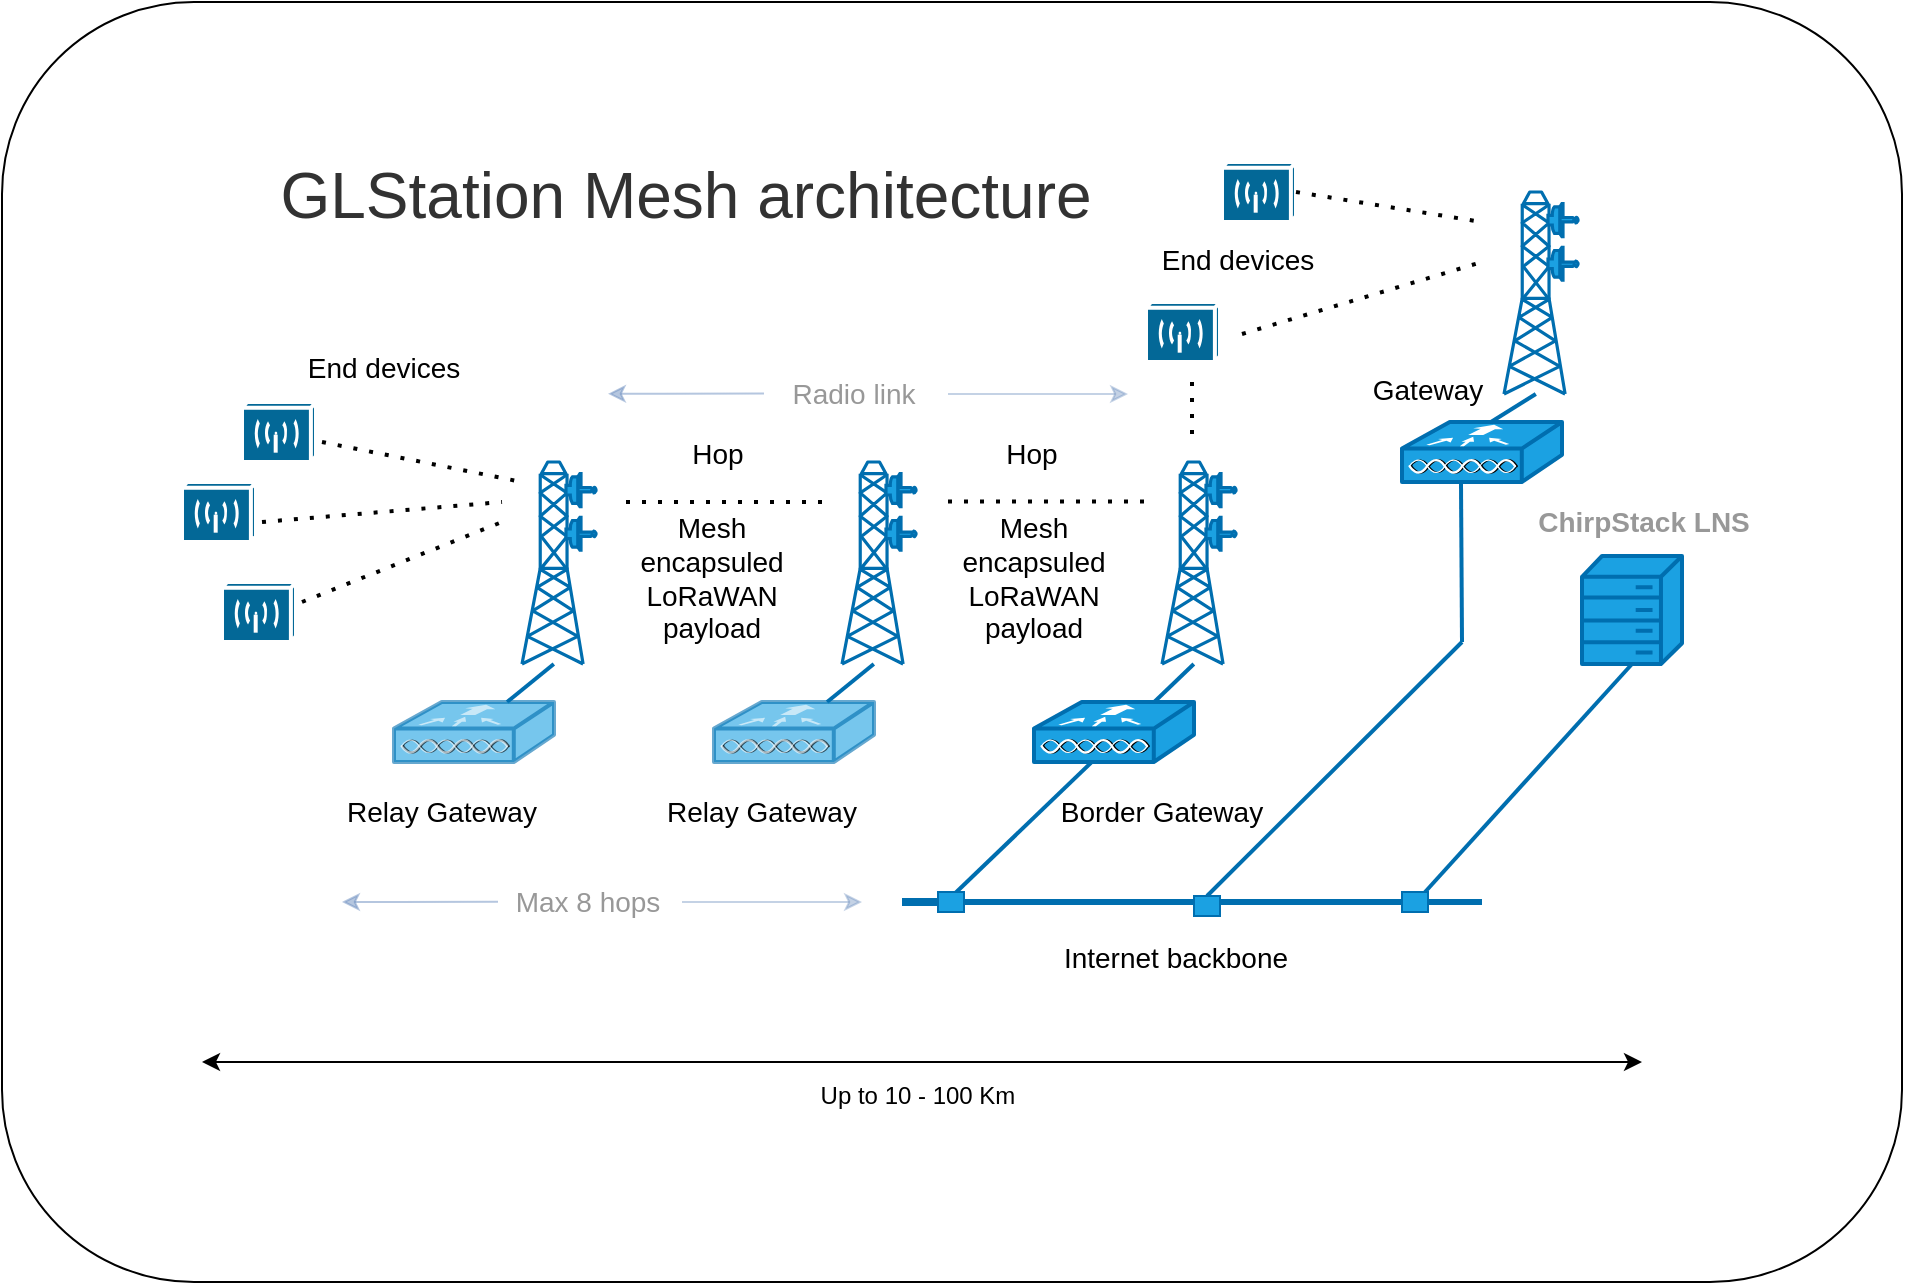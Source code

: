 <mxfile>
    <diagram id="FKvJUptBVRFmlH8alIOe" name="Page-1">
        <mxGraphModel dx="1709" dy="1597" grid="1" gridSize="10" guides="1" tooltips="1" connect="1" arrows="1" fold="1" page="1" pageScale="1" pageWidth="850" pageHeight="1100" math="0" shadow="0">
            <root>
                <mxCell id="0"/>
                <mxCell id="1" parent="0"/>
                <mxCell id="70" value="" style="rounded=1;whiteSpace=wrap;html=1;fontSize=12;" parent="1" vertex="1">
                    <mxGeometry x="-60" y="-50" width="950" height="640" as="geometry"/>
                </mxCell>
                <mxCell id="2" value="" style="shape=mxgraph.cisco.wireless.radio_tower;sketch=0;html=1;pointerEvents=1;dashed=0;fillColor=#1ba1e2;strokeColor=#006EAF;strokeWidth=2;verticalLabelPosition=bottom;verticalAlign=top;align=center;outlineConnect=0;fontColor=#ffffff;" parent="1" vertex="1">
                    <mxGeometry x="200" y="180" width="37" height="101" as="geometry"/>
                </mxCell>
                <mxCell id="3" value="" style="shape=mxgraph.cisco.wireless.radio_tower;sketch=0;html=1;pointerEvents=1;dashed=0;fillColor=#1ba1e2;strokeColor=#006EAF;strokeWidth=2;verticalLabelPosition=bottom;verticalAlign=top;align=center;outlineConnect=0;flipV=0;flipH=0;fontColor=#ffffff;" parent="1" vertex="1">
                    <mxGeometry x="360" y="180" width="37" height="101" as="geometry"/>
                </mxCell>
                <mxCell id="5" value="" style="shape=mxgraph.cisco.wireless.radio_tower;sketch=0;html=1;pointerEvents=1;dashed=0;fillColor=#1ba1e2;strokeColor=#006EAF;strokeWidth=2;verticalLabelPosition=bottom;verticalAlign=top;align=center;outlineConnect=0;flipV=0;flipH=0;fontColor=#ffffff;" parent="1" vertex="1">
                    <mxGeometry x="520" y="180" width="37" height="101" as="geometry"/>
                </mxCell>
                <mxCell id="9" value="" style="shape=mxgraph.cisco.wireless.wireless_transport;sketch=0;html=1;pointerEvents=1;dashed=0;fillColor=#036897;strokeColor=#ffffff;strokeWidth=2;verticalLabelPosition=bottom;verticalAlign=top;align=center;outlineConnect=0;" parent="1" vertex="1">
                    <mxGeometry x="50" y="240" width="37" height="30" as="geometry"/>
                </mxCell>
                <mxCell id="10" value="" style="shape=mxgraph.cisco.wireless.wireless_transport;sketch=0;html=1;pointerEvents=1;dashed=0;fillColor=#036897;strokeColor=#ffffff;strokeWidth=2;verticalLabelPosition=bottom;verticalAlign=top;align=center;outlineConnect=0;" parent="1" vertex="1">
                    <mxGeometry x="30" y="190" width="37" height="30" as="geometry"/>
                </mxCell>
                <mxCell id="11" value="" style="shape=mxgraph.cisco.wireless.wireless_transport;sketch=0;html=1;pointerEvents=1;dashed=0;fillColor=#036897;strokeColor=#ffffff;strokeWidth=2;verticalLabelPosition=bottom;verticalAlign=top;align=center;outlineConnect=0;" parent="1" vertex="1">
                    <mxGeometry x="60" y="150" width="37" height="30" as="geometry"/>
                </mxCell>
                <mxCell id="16" value="" style="endArrow=none;html=1;startArrow=none;strokeWidth=3;fillColor=#1ba1e2;strokeColor=#006EAF;" parent="1" source="22" edge="1">
                    <mxGeometry width="50" height="50" relative="1" as="geometry">
                        <mxPoint x="390" y="400" as="sourcePoint"/>
                        <mxPoint x="680" y="400" as="targetPoint"/>
                    </mxGeometry>
                </mxCell>
                <mxCell id="18" value="" style="endArrow=none;html=1;entryX=0.5;entryY=1;entryDx=0;entryDy=0;entryPerimeter=0;strokeWidth=2;fillColor=#1ba1e2;strokeColor=#006EAF;" parent="1" target="13" edge="1">
                    <mxGeometry width="50" height="50" relative="1" as="geometry">
                        <mxPoint x="647" y="400" as="sourcePoint"/>
                        <mxPoint x="697" y="350" as="targetPoint"/>
                    </mxGeometry>
                </mxCell>
                <mxCell id="21" value="" style="endArrow=none;html=1;entryX=0.43;entryY=1;entryDx=0;entryDy=0;entryPerimeter=0;strokeWidth=2;fillColor=#1ba1e2;strokeColor=#006EAF;" parent="1" target="5" edge="1">
                    <mxGeometry width="50" height="50" relative="1" as="geometry">
                        <mxPoint x="412.0" y="400" as="sourcePoint"/>
                        <mxPoint x="520.0" y="281" as="targetPoint"/>
                    </mxGeometry>
                </mxCell>
                <mxCell id="27" value="" style="endArrow=none;html=1;strokeWidth=4;fillColor=#1ba1e2;strokeColor=#006EAF;" parent="1" target="22" edge="1">
                    <mxGeometry width="50" height="50" relative="1" as="geometry">
                        <mxPoint x="390" y="400" as="sourcePoint"/>
                        <mxPoint x="647" y="400" as="targetPoint"/>
                    </mxGeometry>
                </mxCell>
                <mxCell id="22" value="" style="rounded=1;whiteSpace=wrap;html=1;arcSize=0;fillColor=#1ba1e2;fontColor=#ffffff;strokeColor=#006EAF;" parent="1" vertex="1">
                    <mxGeometry x="408" y="395" width="13" height="10" as="geometry"/>
                </mxCell>
                <mxCell id="28" value="" style="rounded=1;whiteSpace=wrap;html=1;arcSize=0;fillColor=#1ba1e2;fontColor=#ffffff;strokeColor=#006EAF;" parent="1" vertex="1">
                    <mxGeometry x="640" y="395" width="13" height="10" as="geometry"/>
                </mxCell>
                <mxCell id="32" value="" style="endArrow=none;dashed=1;html=1;dashPattern=1 3;strokeWidth=2;" parent="1" edge="1">
                    <mxGeometry width="50" height="50" relative="1" as="geometry">
                        <mxPoint x="100" y="170" as="sourcePoint"/>
                        <mxPoint x="200" y="190" as="targetPoint"/>
                    </mxGeometry>
                </mxCell>
                <mxCell id="33" value="" style="endArrow=none;dashed=1;html=1;dashPattern=1 3;strokeWidth=2;" parent="1" edge="1">
                    <mxGeometry width="50" height="50" relative="1" as="geometry">
                        <mxPoint x="70" y="210" as="sourcePoint"/>
                        <mxPoint x="190" y="200" as="targetPoint"/>
                    </mxGeometry>
                </mxCell>
                <mxCell id="34" value="" style="endArrow=none;dashed=1;html=1;dashPattern=1 3;strokeWidth=2;" parent="1" edge="1">
                    <mxGeometry width="50" height="50" relative="1" as="geometry">
                        <mxPoint x="90" y="250" as="sourcePoint"/>
                        <mxPoint x="190" y="210" as="targetPoint"/>
                    </mxGeometry>
                </mxCell>
                <mxCell id="35" value="ChirpStack LNS" style="rounded=0;whiteSpace=wrap;html=1;fillColor=none;strokeColor=none;fontStyle=1;fontSize=14;textOpacity=40;" parent="1" vertex="1">
                    <mxGeometry x="701" y="195" width="120" height="30" as="geometry"/>
                </mxCell>
                <mxCell id="36" value="&lt;span style=&quot;font-weight: normal;&quot;&gt;Internet backbone&lt;/span&gt;" style="rounded=0;whiteSpace=wrap;html=1;fillColor=none;strokeColor=none;fontStyle=1;fontSize=14;" parent="1" vertex="1">
                    <mxGeometry x="456" y="413" width="142" height="30" as="geometry"/>
                </mxCell>
                <mxCell id="37" value="" style="endArrow=none;dashed=1;html=1;dashPattern=1 3;strokeWidth=2;" parent="1" edge="1">
                    <mxGeometry width="50" height="50" relative="1" as="geometry">
                        <mxPoint x="350" y="200" as="sourcePoint"/>
                        <mxPoint x="250" y="200" as="targetPoint"/>
                    </mxGeometry>
                </mxCell>
                <mxCell id="38" value="" style="endArrow=none;dashed=1;html=1;dashPattern=1 3;strokeWidth=2;" parent="1" edge="1">
                    <mxGeometry width="50" height="50" relative="1" as="geometry">
                        <mxPoint x="511" y="199.8" as="sourcePoint"/>
                        <mxPoint x="411" y="199.8" as="targetPoint"/>
                    </mxGeometry>
                </mxCell>
                <mxCell id="13" value="" style="shape=mxgraph.cisco.misc.hp_mini;sketch=0;html=1;pointerEvents=1;dashed=0;fillColor=#1ba1e2;strokeColor=#006EAF;strokeWidth=2;verticalLabelPosition=bottom;verticalAlign=top;align=center;outlineConnect=0;fontColor=#ffffff;" parent="1" vertex="1">
                    <mxGeometry x="730" y="227" width="50" height="54" as="geometry"/>
                </mxCell>
                <mxCell id="7" value="" style="shape=mxgraph.cisco.wireless.wlan_controller;sketch=0;html=1;pointerEvents=1;dashed=0;fillColor=#1ba1e2;strokeColor=#006EAF;strokeWidth=2;verticalLabelPosition=bottom;verticalAlign=top;align=center;outlineConnect=0;fontColor=#ffffff;" parent="1" vertex="1">
                    <mxGeometry x="456" y="300" width="80" height="30" as="geometry"/>
                </mxCell>
                <mxCell id="39" value="Border Gateway" style="rounded=0;whiteSpace=wrap;html=1;fillColor=none;strokeColor=none;fontSize=14;" parent="1" vertex="1">
                    <mxGeometry x="460" y="340" width="120" height="30" as="geometry"/>
                </mxCell>
                <mxCell id="40" value="" style="shape=mxgraph.cisco.wireless.radio_tower;sketch=0;html=1;pointerEvents=1;dashed=0;fillColor=#1ba1e2;strokeColor=#006EAF;strokeWidth=2;verticalLabelPosition=bottom;verticalAlign=top;align=center;outlineConnect=0;flipV=0;flipH=0;fontColor=#ffffff;" parent="1" vertex="1">
                    <mxGeometry x="691" y="45" width="37" height="101" as="geometry"/>
                </mxCell>
                <mxCell id="43" value="" style="shape=mxgraph.cisco.wireless.wireless_transport;sketch=0;html=1;pointerEvents=1;dashed=0;fillColor=#036897;strokeColor=#ffffff;strokeWidth=2;verticalLabelPosition=bottom;verticalAlign=top;align=center;outlineConnect=0;" parent="1" vertex="1">
                    <mxGeometry x="550" y="30" width="37" height="30" as="geometry"/>
                </mxCell>
                <mxCell id="46" value="" style="endArrow=none;html=1;strokeWidth=2;startArrow=none;exitX=0.5;exitY=0;exitDx=0;exitDy=0;fillColor=#1ba1e2;strokeColor=#006EAF;" parent="1" source="47" edge="1">
                    <mxGeometry width="50" height="50" relative="1" as="geometry">
                        <mxPoint x="550" y="390" as="sourcePoint"/>
                        <mxPoint x="670" y="270" as="targetPoint"/>
                    </mxGeometry>
                </mxCell>
                <mxCell id="50" value="" style="endArrow=none;html=1;strokeWidth=2;startArrow=none;fillColor=#1ba1e2;strokeColor=#006EAF;" parent="1" edge="1">
                    <mxGeometry width="50" height="50" relative="1" as="geometry">
                        <mxPoint x="670" y="270" as="sourcePoint"/>
                        <mxPoint x="669.5" y="190.5" as="targetPoint"/>
                    </mxGeometry>
                </mxCell>
                <mxCell id="51" value="Gateway" style="rounded=0;whiteSpace=wrap;html=1;fillColor=none;strokeColor=none;fontSize=14;" parent="1" vertex="1">
                    <mxGeometry x="620" y="129" width="66" height="30" as="geometry"/>
                </mxCell>
                <mxCell id="52" value="" style="endArrow=none;dashed=1;html=1;dashPattern=1 3;strokeWidth=2;" parent="1" edge="1">
                    <mxGeometry width="50" height="50" relative="1" as="geometry">
                        <mxPoint x="587" y="45" as="sourcePoint"/>
                        <mxPoint x="680" y="60" as="targetPoint"/>
                    </mxGeometry>
                </mxCell>
                <mxCell id="53" value="" style="endArrow=none;html=1;strokeWidth=2;entryX=0.43;entryY=1;entryDx=0;entryDy=0;entryPerimeter=0;fillColor=#1ba1e2;strokeColor=#006EAF;" parent="1" target="40" edge="1">
                    <mxGeometry width="50" height="50" relative="1" as="geometry">
                        <mxPoint x="684.5" y="160" as="sourcePoint"/>
                        <mxPoint x="734.5" y="110" as="targetPoint"/>
                    </mxGeometry>
                </mxCell>
                <mxCell id="54" value="" style="endArrow=classic;startArrow=classic;html=1;strokeWidth=1;" parent="1" edge="1">
                    <mxGeometry width="50" height="50" relative="1" as="geometry">
                        <mxPoint x="40" y="480" as="sourcePoint"/>
                        <mxPoint x="760" y="480" as="targetPoint"/>
                    </mxGeometry>
                </mxCell>
                <mxCell id="56" value="Relay Gateway" style="rounded=0;whiteSpace=wrap;html=1;fillColor=none;strokeColor=none;fontSize=14;" parent="1" vertex="1">
                    <mxGeometry x="110" y="340" width="100" height="30" as="geometry"/>
                </mxCell>
                <mxCell id="57" value="Relay Gateway" style="rounded=0;whiteSpace=wrap;html=1;fillColor=none;strokeColor=none;fontSize=14;" parent="1" vertex="1">
                    <mxGeometry x="270" y="340" width="100" height="30" as="geometry"/>
                </mxCell>
                <mxCell id="58" value="" style="endArrow=none;dashed=1;html=1;dashPattern=1 3;strokeWidth=2;" parent="1" edge="1">
                    <mxGeometry width="50" height="50" relative="1" as="geometry">
                        <mxPoint x="560" y="116" as="sourcePoint"/>
                        <mxPoint x="680" y="80" as="targetPoint"/>
                    </mxGeometry>
                </mxCell>
                <mxCell id="59" value="Up to 10 - 100 Km" style="rounded=0;whiteSpace=wrap;html=1;fillColor=none;strokeColor=none;" parent="1" vertex="1">
                    <mxGeometry x="340" y="482" width="116" height="30" as="geometry"/>
                </mxCell>
                <mxCell id="60" value="End devices" style="rounded=0;whiteSpace=wrap;html=1;fillColor=none;strokeColor=none;fontSize=14;" parent="1" vertex="1">
                    <mxGeometry x="81" y="118" width="100" height="30" as="geometry"/>
                </mxCell>
                <mxCell id="61" value="End devices" style="rounded=0;whiteSpace=wrap;html=1;fillColor=none;strokeColor=none;fontSize=14;" parent="1" vertex="1">
                    <mxGeometry x="508" y="64" width="100" height="30" as="geometry"/>
                </mxCell>
                <mxCell id="62" value="Hop" style="rounded=0;whiteSpace=wrap;html=1;fillColor=none;strokeColor=none;fontSize=14;" parent="1" vertex="1">
                    <mxGeometry x="278" y="161" width="40" height="30" as="geometry"/>
                </mxCell>
                <mxCell id="63" value="Hop" style="rounded=0;whiteSpace=wrap;html=1;fillColor=none;strokeColor=none;fontSize=14;" parent="1" vertex="1">
                    <mxGeometry x="435" y="161" width="40" height="30" as="geometry"/>
                </mxCell>
                <mxCell id="64" value="" style="endArrow=none;html=1;entryX=0.43;entryY=1;entryDx=0;entryDy=0;entryPerimeter=0;strokeWidth=2;fillColor=#1ba1e2;strokeColor=#006EAF;" parent="1" target="3" edge="1">
                    <mxGeometry width="50" height="50" relative="1" as="geometry">
                        <mxPoint x="352.55" y="300" as="sourcePoint"/>
                        <mxPoint x="476.46" y="181" as="targetPoint"/>
                    </mxGeometry>
                </mxCell>
                <mxCell id="65" value="" style="endArrow=none;html=1;entryX=0.43;entryY=1;entryDx=0;entryDy=0;entryPerimeter=0;strokeWidth=2;fillColor=#1ba1e2;strokeColor=#006EAF;" parent="1" edge="1">
                    <mxGeometry width="50" height="50" relative="1" as="geometry">
                        <mxPoint x="192.55" y="300" as="sourcePoint"/>
                        <mxPoint x="215.91" y="281" as="targetPoint"/>
                    </mxGeometry>
                </mxCell>
                <mxCell id="66" value="GLStation Mesh architecture" style="rounded=0;whiteSpace=wrap;html=1;fillColor=none;strokeColor=none;fontSize=32;textOpacity=80;" parent="1" vertex="1">
                    <mxGeometry x="72" y="15" width="420" height="64" as="geometry"/>
                </mxCell>
                <mxCell id="6" value="" style="shape=mxgraph.cisco.wireless.wlan_controller;sketch=0;html=1;pointerEvents=1;dashed=0;fillColor=#1ba1e2;strokeColor=#006EAF;strokeWidth=2;verticalLabelPosition=bottom;verticalAlign=top;align=center;outlineConnect=0;opacity=60;fontColor=#ffffff;" parent="1" vertex="1">
                    <mxGeometry x="296" y="300" width="80" height="30" as="geometry"/>
                </mxCell>
                <mxCell id="4" value="" style="shape=mxgraph.cisco.wireless.wlan_controller;sketch=0;html=1;pointerEvents=1;dashed=0;fillColor=#1ba1e2;strokeColor=#006EAF;strokeWidth=2;verticalLabelPosition=bottom;verticalAlign=top;align=center;outlineConnect=0;opacity=60;fontColor=#ffffff;" parent="1" vertex="1">
                    <mxGeometry x="136" y="300" width="80" height="30" as="geometry"/>
                </mxCell>
                <mxCell id="67" value="Mesh encapsuled LoRaWAN payload" style="rounded=0;whiteSpace=wrap;html=1;fillColor=none;strokeColor=none;fontSize=14;" parent="1" vertex="1">
                    <mxGeometry x="250" y="223" width="90" height="30" as="geometry"/>
                </mxCell>
                <mxCell id="68" value="Mesh encapsuled LoRaWAN payload" style="rounded=0;whiteSpace=wrap;html=1;fillColor=none;strokeColor=none;fontSize=14;" parent="1" vertex="1">
                    <mxGeometry x="412" y="223" width="88" height="30" as="geometry"/>
                </mxCell>
                <mxCell id="41" value="" style="shape=mxgraph.cisco.wireless.wlan_controller;sketch=0;html=1;pointerEvents=1;dashed=0;fillColor=#1ba1e2;strokeColor=#006EAF;strokeWidth=2;verticalLabelPosition=bottom;verticalAlign=top;align=center;outlineConnect=0;fontColor=#ffffff;" parent="1" vertex="1">
                    <mxGeometry x="640" y="160" width="80" height="30" as="geometry"/>
                </mxCell>
                <mxCell id="71" value="" style="shape=mxgraph.cisco.wireless.wireless_transport;sketch=0;html=1;pointerEvents=1;dashed=0;fillColor=#036897;strokeColor=#ffffff;strokeWidth=2;verticalLabelPosition=bottom;verticalAlign=top;align=center;outlineConnect=0;" parent="1" vertex="1">
                    <mxGeometry x="512" y="100" width="37" height="30" as="geometry"/>
                </mxCell>
                <mxCell id="47" value="" style="rounded=1;whiteSpace=wrap;html=1;arcSize=0;fillColor=#1ba1e2;fontColor=#ffffff;strokeColor=#006EAF;" parent="1" vertex="1">
                    <mxGeometry x="536" y="397" width="13" height="10" as="geometry"/>
                </mxCell>
                <mxCell id="74" value="" style="endArrow=none;dashed=1;html=1;dashPattern=1 3;strokeWidth=2;" parent="1" edge="1">
                    <mxGeometry width="50" height="50" relative="1" as="geometry">
                        <mxPoint x="535" y="140" as="sourcePoint"/>
                        <mxPoint x="535" y="170" as="targetPoint"/>
                    </mxGeometry>
                </mxCell>
                <mxCell id="76" value="Max 8 hops" style="rounded=0;whiteSpace=wrap;html=1;fillColor=none;strokeColor=none;fontSize=14;textOpacity=40;" parent="1" vertex="1">
                    <mxGeometry x="188" y="385" width="90" height="30" as="geometry"/>
                </mxCell>
                <mxCell id="78" value="" style="endArrow=classic;startArrow=none;html=1;startFill=0;fillColor=#dae8fc;gradientColor=#7ea6e0;strokeColor=#6c8ebf;opacity=40;" parent="1" edge="1">
                    <mxGeometry width="50" height="50" relative="1" as="geometry">
                        <mxPoint x="280" y="400" as="sourcePoint"/>
                        <mxPoint x="370" y="400" as="targetPoint"/>
                    </mxGeometry>
                </mxCell>
                <mxCell id="79" value="" style="endArrow=none;startArrow=classic;html=1;entryX=0.447;entryY=0.714;entryDx=0;entryDy=0;entryPerimeter=0;endFill=0;fillColor=#dae8fc;strokeColor=#6c8ebf;gradientColor=#7ea6e0;opacity=50;" parent="1" edge="1">
                    <mxGeometry width="50" height="50" relative="1" as="geometry">
                        <mxPoint x="110" y="400" as="sourcePoint"/>
                        <mxPoint x="188.0" y="399.83" as="targetPoint"/>
                        <Array as="points">
                            <mxPoint x="128.05" y="399.99"/>
                        </Array>
                    </mxGeometry>
                </mxCell>
                <mxCell id="82" value="Radio link" style="rounded=0;whiteSpace=wrap;html=1;fillColor=none;strokeColor=none;fontSize=14;textOpacity=40;" vertex="1" parent="1">
                    <mxGeometry x="321" y="131" width="90" height="30" as="geometry"/>
                </mxCell>
                <mxCell id="83" value="" style="endArrow=classic;startArrow=none;html=1;startFill=0;fillColor=#dae8fc;gradientColor=#7ea6e0;strokeColor=#6c8ebf;opacity=40;" edge="1" parent="1">
                    <mxGeometry width="50" height="50" relative="1" as="geometry">
                        <mxPoint x="413.0" y="146.0" as="sourcePoint"/>
                        <mxPoint x="503" y="146.0" as="targetPoint"/>
                    </mxGeometry>
                </mxCell>
                <mxCell id="84" value="" style="endArrow=none;startArrow=classic;html=1;entryX=0.447;entryY=0.714;entryDx=0;entryDy=0;entryPerimeter=0;endFill=0;fillColor=#dae8fc;strokeColor=#6c8ebf;gradientColor=#7ea6e0;opacity=50;" edge="1" parent="1">
                    <mxGeometry width="50" height="50" relative="1" as="geometry">
                        <mxPoint x="243" y="145.93" as="sourcePoint"/>
                        <mxPoint x="321" y="145.76" as="targetPoint"/>
                        <Array as="points">
                            <mxPoint x="261.05" y="145.92"/>
                        </Array>
                    </mxGeometry>
                </mxCell>
            </root>
        </mxGraphModel>
    </diagram>
</mxfile>